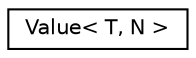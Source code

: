 digraph "Graphical Class Hierarchy"
{
  edge [fontname="Helvetica",fontsize="10",labelfontname="Helvetica",labelfontsize="10"];
  node [fontname="Helvetica",fontsize="10",shape=record];
  rankdir="LR";
  Node0 [label="Value\< T, N \>",height=0.2,width=0.4,color="black", fillcolor="white", style="filled",URL="$struct_value.html"];
}
